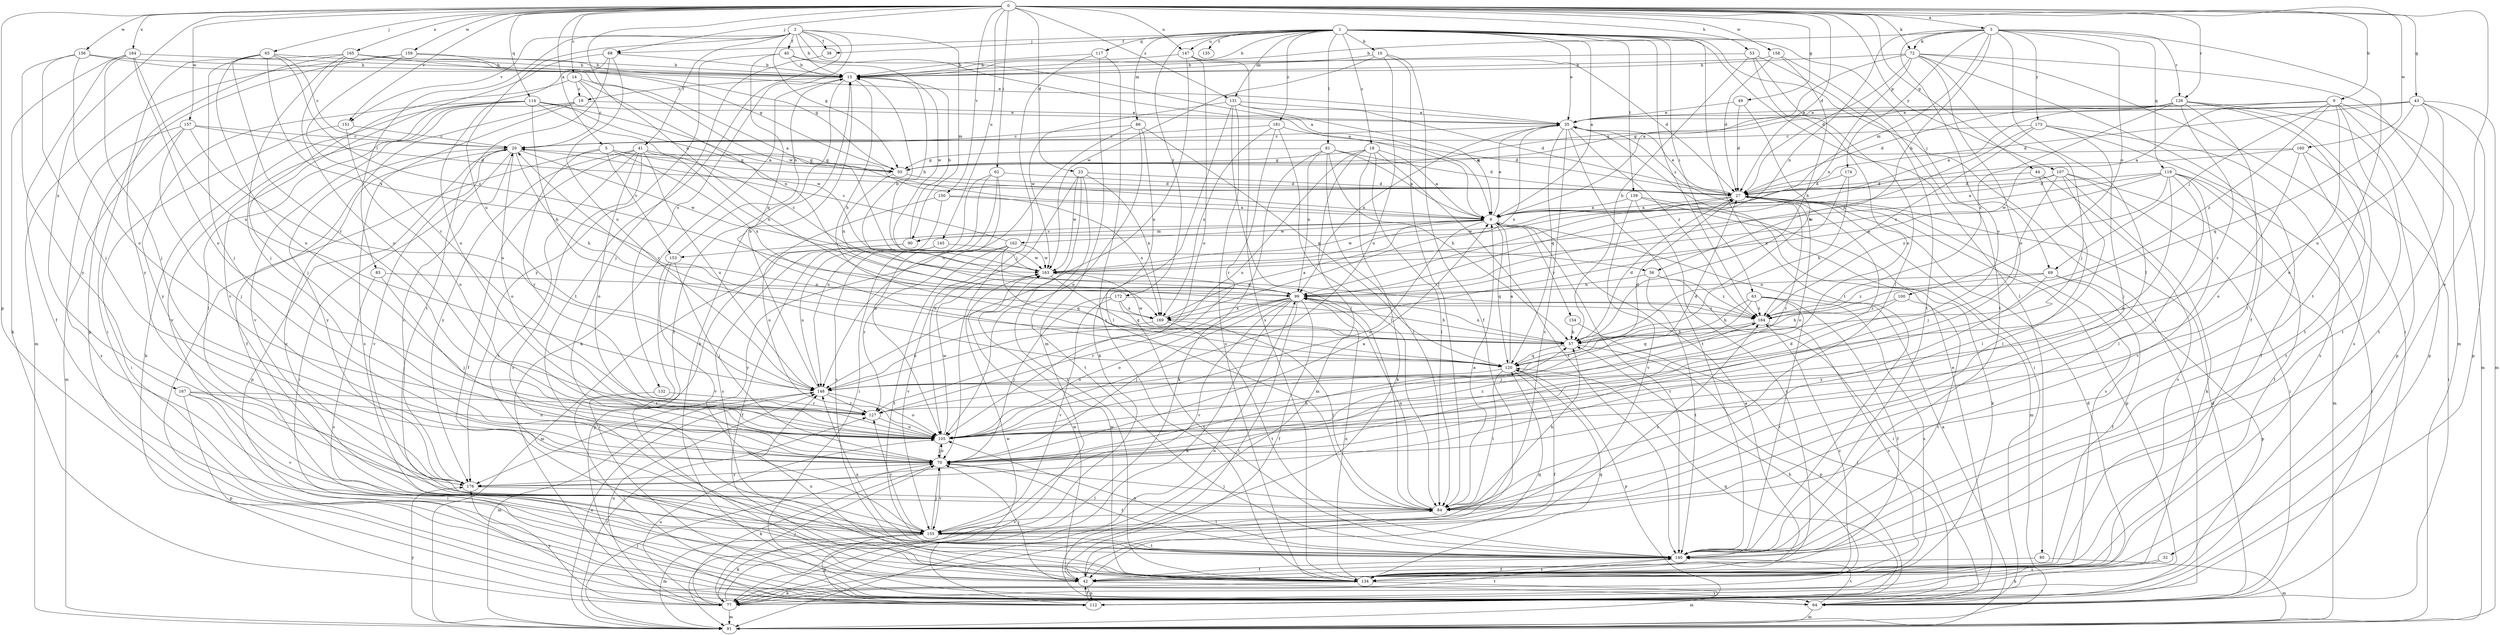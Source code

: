 strict digraph  {
0;
1;
2;
3;
5;
6;
9;
10;
13;
14;
18;
19;
20;
23;
27;
32;
35;
38;
40;
41;
42;
43;
44;
49;
50;
53;
56;
57;
62;
63;
64;
65;
68;
69;
70;
72;
77;
80;
81;
83;
84;
86;
90;
91;
99;
100;
105;
107;
112;
114;
117;
119;
120;
126;
127;
131;
132;
134;
135;
139;
140;
145;
147;
148;
150;
151;
153;
154;
155;
156;
157;
158;
159;
160;
162;
163;
164;
165;
167;
169;
172;
173;
174;
176;
181;
184;
0 -> 3  [label=a];
0 -> 5  [label=a];
0 -> 9  [label=b];
0 -> 14  [label=c];
0 -> 23  [label=d];
0 -> 27  [label=d];
0 -> 32  [label=e];
0 -> 43  [label=g];
0 -> 44  [label=g];
0 -> 49  [label=g];
0 -> 53  [label=h];
0 -> 62  [label=i];
0 -> 65  [label=j];
0 -> 68  [label=j];
0 -> 72  [label=k];
0 -> 99  [label=n];
0 -> 107  [label=p];
0 -> 112  [label=p];
0 -> 114  [label=q];
0 -> 126  [label=r];
0 -> 131  [label=s];
0 -> 145  [label=u];
0 -> 147  [label=u];
0 -> 150  [label=v];
0 -> 151  [label=v];
0 -> 156  [label=w];
0 -> 157  [label=w];
0 -> 158  [label=w];
0 -> 159  [label=w];
0 -> 160  [label=w];
0 -> 164  [label=x];
0 -> 165  [label=x];
0 -> 167  [label=x];
1 -> 6  [label=a];
1 -> 10  [label=b];
1 -> 13  [label=b];
1 -> 18  [label=c];
1 -> 35  [label=e];
1 -> 38  [label=f];
1 -> 63  [label=i];
1 -> 64  [label=i];
1 -> 68  [label=j];
1 -> 69  [label=j];
1 -> 80  [label=l];
1 -> 81  [label=l];
1 -> 86  [label=m];
1 -> 117  [label=q];
1 -> 131  [label=s];
1 -> 135  [label=t];
1 -> 139  [label=t];
1 -> 140  [label=t];
1 -> 147  [label=u];
1 -> 172  [label=y];
1 -> 181  [label=z];
1 -> 184  [label=z];
2 -> 6  [label=a];
2 -> 13  [label=b];
2 -> 38  [label=f];
2 -> 40  [label=f];
2 -> 41  [label=f];
2 -> 50  [label=g];
2 -> 83  [label=l];
2 -> 90  [label=m];
2 -> 132  [label=s];
2 -> 140  [label=t];
2 -> 148  [label=u];
2 -> 151  [label=v];
3 -> 13  [label=b];
3 -> 56  [label=h];
3 -> 72  [label=k];
3 -> 84  [label=l];
3 -> 90  [label=m];
3 -> 99  [label=n];
3 -> 100  [label=o];
3 -> 105  [label=o];
3 -> 119  [label=q];
3 -> 126  [label=r];
3 -> 140  [label=t];
3 -> 173  [label=y];
3 -> 174  [label=y];
5 -> 27  [label=d];
5 -> 50  [label=g];
5 -> 64  [label=i];
5 -> 127  [label=r];
5 -> 153  [label=v];
5 -> 169  [label=x];
6 -> 35  [label=e];
6 -> 90  [label=m];
6 -> 105  [label=o];
6 -> 120  [label=q];
6 -> 140  [label=t];
6 -> 153  [label=v];
6 -> 154  [label=v];
6 -> 162  [label=w];
6 -> 163  [label=w];
9 -> 6  [label=a];
9 -> 35  [label=e];
9 -> 50  [label=g];
9 -> 69  [label=j];
9 -> 91  [label=m];
9 -> 105  [label=o];
9 -> 112  [label=p];
9 -> 140  [label=t];
9 -> 184  [label=z];
10 -> 13  [label=b];
10 -> 42  [label=f];
10 -> 84  [label=l];
10 -> 105  [label=o];
10 -> 163  [label=w];
13 -> 19  [label=c];
13 -> 42  [label=f];
13 -> 56  [label=h];
13 -> 57  [label=h];
13 -> 77  [label=k];
14 -> 6  [label=a];
14 -> 19  [label=c];
14 -> 20  [label=c];
14 -> 70  [label=j];
14 -> 99  [label=n];
18 -> 6  [label=a];
18 -> 50  [label=g];
18 -> 77  [label=k];
18 -> 84  [label=l];
18 -> 91  [label=m];
18 -> 140  [label=t];
18 -> 148  [label=u];
19 -> 35  [label=e];
19 -> 42  [label=f];
19 -> 134  [label=s];
19 -> 155  [label=v];
20 -> 50  [label=g];
20 -> 57  [label=h];
20 -> 64  [label=i];
20 -> 105  [label=o];
20 -> 112  [label=p];
20 -> 155  [label=v];
20 -> 163  [label=w];
20 -> 176  [label=y];
23 -> 27  [label=d];
23 -> 105  [label=o];
23 -> 134  [label=s];
23 -> 140  [label=t];
23 -> 163  [label=w];
23 -> 169  [label=x];
27 -> 6  [label=a];
27 -> 35  [label=e];
27 -> 105  [label=o];
27 -> 112  [label=p];
27 -> 127  [label=r];
27 -> 134  [label=s];
27 -> 163  [label=w];
32 -> 77  [label=k];
32 -> 134  [label=s];
35 -> 20  [label=c];
35 -> 64  [label=i];
35 -> 99  [label=n];
35 -> 120  [label=q];
35 -> 140  [label=t];
35 -> 155  [label=v];
35 -> 169  [label=x];
35 -> 184  [label=z];
38 -> 70  [label=j];
40 -> 6  [label=a];
40 -> 13  [label=b];
40 -> 120  [label=q];
40 -> 163  [label=w];
40 -> 176  [label=y];
41 -> 42  [label=f];
41 -> 50  [label=g];
41 -> 99  [label=n];
41 -> 105  [label=o];
41 -> 134  [label=s];
41 -> 140  [label=t];
41 -> 148  [label=u];
41 -> 176  [label=y];
42 -> 64  [label=i];
42 -> 70  [label=j];
42 -> 112  [label=p];
42 -> 120  [label=q];
42 -> 148  [label=u];
42 -> 163  [label=w];
43 -> 27  [label=d];
43 -> 35  [label=e];
43 -> 50  [label=g];
43 -> 91  [label=m];
43 -> 112  [label=p];
43 -> 120  [label=q];
43 -> 140  [label=t];
43 -> 148  [label=u];
44 -> 27  [label=d];
44 -> 84  [label=l];
44 -> 134  [label=s];
49 -> 27  [label=d];
49 -> 35  [label=e];
49 -> 57  [label=h];
50 -> 27  [label=d];
50 -> 99  [label=n];
53 -> 13  [label=b];
53 -> 57  [label=h];
53 -> 84  [label=l];
53 -> 105  [label=o];
53 -> 140  [label=t];
56 -> 64  [label=i];
56 -> 99  [label=n];
56 -> 140  [label=t];
56 -> 184  [label=z];
57 -> 27  [label=d];
57 -> 99  [label=n];
57 -> 112  [label=p];
57 -> 120  [label=q];
57 -> 163  [label=w];
62 -> 27  [label=d];
62 -> 64  [label=i];
62 -> 105  [label=o];
62 -> 134  [label=s];
62 -> 148  [label=u];
63 -> 42  [label=f];
63 -> 57  [label=h];
63 -> 70  [label=j];
63 -> 134  [label=s];
63 -> 140  [label=t];
63 -> 184  [label=z];
64 -> 13  [label=b];
64 -> 27  [label=d];
64 -> 35  [label=e];
64 -> 91  [label=m];
64 -> 140  [label=t];
65 -> 13  [label=b];
65 -> 20  [label=c];
65 -> 70  [label=j];
65 -> 105  [label=o];
65 -> 127  [label=r];
65 -> 169  [label=x];
65 -> 184  [label=z];
68 -> 13  [label=b];
68 -> 105  [label=o];
68 -> 140  [label=t];
68 -> 148  [label=u];
68 -> 155  [label=v];
69 -> 42  [label=f];
69 -> 99  [label=n];
69 -> 112  [label=p];
69 -> 176  [label=y];
69 -> 184  [label=z];
70 -> 6  [label=a];
70 -> 57  [label=h];
70 -> 77  [label=k];
70 -> 105  [label=o];
70 -> 140  [label=t];
70 -> 155  [label=v];
70 -> 176  [label=y];
70 -> 184  [label=z];
72 -> 6  [label=a];
72 -> 13  [label=b];
72 -> 27  [label=d];
72 -> 42  [label=f];
72 -> 64  [label=i];
72 -> 70  [label=j];
72 -> 91  [label=m];
72 -> 99  [label=n];
72 -> 105  [label=o];
77 -> 27  [label=d];
77 -> 57  [label=h];
77 -> 70  [label=j];
77 -> 91  [label=m];
77 -> 105  [label=o];
77 -> 140  [label=t];
77 -> 148  [label=u];
77 -> 163  [label=w];
77 -> 176  [label=y];
80 -> 42  [label=f];
80 -> 91  [label=m];
81 -> 6  [label=a];
81 -> 27  [label=d];
81 -> 50  [label=g];
81 -> 57  [label=h];
81 -> 77  [label=k];
81 -> 84  [label=l];
81 -> 99  [label=n];
83 -> 70  [label=j];
83 -> 99  [label=n];
83 -> 134  [label=s];
84 -> 6  [label=a];
84 -> 57  [label=h];
84 -> 70  [label=j];
84 -> 99  [label=n];
84 -> 155  [label=v];
86 -> 20  [label=c];
86 -> 84  [label=l];
86 -> 105  [label=o];
86 -> 120  [label=q];
86 -> 148  [label=u];
90 -> 13  [label=b];
90 -> 91  [label=m];
90 -> 112  [label=p];
91 -> 6  [label=a];
91 -> 70  [label=j];
91 -> 127  [label=r];
91 -> 148  [label=u];
91 -> 176  [label=y];
99 -> 13  [label=b];
99 -> 42  [label=f];
99 -> 64  [label=i];
99 -> 70  [label=j];
99 -> 77  [label=k];
99 -> 105  [label=o];
99 -> 127  [label=r];
99 -> 155  [label=v];
99 -> 169  [label=x];
99 -> 184  [label=z];
100 -> 57  [label=h];
100 -> 140  [label=t];
100 -> 184  [label=z];
105 -> 70  [label=j];
105 -> 163  [label=w];
107 -> 6  [label=a];
107 -> 27  [label=d];
107 -> 64  [label=i];
107 -> 70  [label=j];
107 -> 77  [label=k];
107 -> 84  [label=l];
107 -> 91  [label=m];
112 -> 42  [label=f];
112 -> 99  [label=n];
112 -> 120  [label=q];
114 -> 6  [label=a];
114 -> 35  [label=e];
114 -> 57  [label=h];
114 -> 77  [label=k];
114 -> 84  [label=l];
114 -> 155  [label=v];
114 -> 163  [label=w];
114 -> 176  [label=y];
114 -> 184  [label=z];
117 -> 13  [label=b];
117 -> 70  [label=j];
117 -> 91  [label=m];
117 -> 134  [label=s];
119 -> 27  [label=d];
119 -> 42  [label=f];
119 -> 64  [label=i];
119 -> 84  [label=l];
119 -> 99  [label=n];
119 -> 105  [label=o];
119 -> 155  [label=v];
119 -> 163  [label=w];
119 -> 184  [label=z];
120 -> 6  [label=a];
120 -> 20  [label=c];
120 -> 27  [label=d];
120 -> 42  [label=f];
120 -> 84  [label=l];
120 -> 112  [label=p];
120 -> 148  [label=u];
126 -> 6  [label=a];
126 -> 27  [label=d];
126 -> 35  [label=e];
126 -> 84  [label=l];
126 -> 112  [label=p];
126 -> 127  [label=r];
126 -> 134  [label=s];
126 -> 140  [label=t];
126 -> 184  [label=z];
127 -> 105  [label=o];
131 -> 6  [label=a];
131 -> 27  [label=d];
131 -> 35  [label=e];
131 -> 77  [label=k];
131 -> 84  [label=l];
131 -> 134  [label=s];
131 -> 163  [label=w];
132 -> 64  [label=i];
132 -> 127  [label=r];
134 -> 6  [label=a];
134 -> 77  [label=k];
134 -> 91  [label=m];
134 -> 99  [label=n];
134 -> 120  [label=q];
134 -> 163  [label=w];
134 -> 184  [label=z];
139 -> 6  [label=a];
139 -> 77  [label=k];
139 -> 91  [label=m];
139 -> 134  [label=s];
139 -> 155  [label=v];
140 -> 42  [label=f];
140 -> 105  [label=o];
140 -> 134  [label=s];
140 -> 148  [label=u];
145 -> 42  [label=f];
145 -> 148  [label=u];
145 -> 163  [label=w];
147 -> 13  [label=b];
147 -> 27  [label=d];
147 -> 105  [label=o];
147 -> 134  [label=s];
147 -> 148  [label=u];
148 -> 13  [label=b];
148 -> 27  [label=d];
148 -> 91  [label=m];
148 -> 105  [label=o];
148 -> 127  [label=r];
150 -> 6  [label=a];
150 -> 105  [label=o];
150 -> 134  [label=s];
150 -> 169  [label=x];
151 -> 20  [label=c];
151 -> 64  [label=i];
151 -> 105  [label=o];
153 -> 13  [label=b];
153 -> 64  [label=i];
153 -> 70  [label=j];
153 -> 155  [label=v];
154 -> 57  [label=h];
154 -> 64  [label=i];
155 -> 20  [label=c];
155 -> 70  [label=j];
155 -> 77  [label=k];
155 -> 84  [label=l];
155 -> 91  [label=m];
155 -> 112  [label=p];
155 -> 127  [label=r];
155 -> 140  [label=t];
155 -> 184  [label=z];
156 -> 13  [label=b];
156 -> 35  [label=e];
156 -> 70  [label=j];
156 -> 105  [label=o];
156 -> 176  [label=y];
157 -> 20  [label=c];
157 -> 27  [label=d];
157 -> 70  [label=j];
157 -> 91  [label=m];
157 -> 134  [label=s];
157 -> 148  [label=u];
158 -> 13  [label=b];
158 -> 27  [label=d];
158 -> 57  [label=h];
158 -> 140  [label=t];
159 -> 13  [label=b];
159 -> 50  [label=g];
159 -> 91  [label=m];
159 -> 112  [label=p];
159 -> 127  [label=r];
160 -> 50  [label=g];
160 -> 64  [label=i];
160 -> 105  [label=o];
160 -> 140  [label=t];
160 -> 163  [label=w];
162 -> 20  [label=c];
162 -> 120  [label=q];
162 -> 127  [label=r];
162 -> 140  [label=t];
162 -> 155  [label=v];
162 -> 163  [label=w];
162 -> 176  [label=y];
163 -> 99  [label=n];
163 -> 120  [label=q];
164 -> 13  [label=b];
164 -> 42  [label=f];
164 -> 70  [label=j];
164 -> 77  [label=k];
164 -> 105  [label=o];
164 -> 148  [label=u];
165 -> 13  [label=b];
165 -> 50  [label=g];
165 -> 64  [label=i];
165 -> 70  [label=j];
165 -> 105  [label=o];
165 -> 163  [label=w];
165 -> 176  [label=y];
167 -> 64  [label=i];
167 -> 105  [label=o];
167 -> 112  [label=p];
167 -> 127  [label=r];
167 -> 155  [label=v];
169 -> 6  [label=a];
169 -> 84  [label=l];
169 -> 140  [label=t];
169 -> 148  [label=u];
172 -> 57  [label=h];
172 -> 70  [label=j];
172 -> 140  [label=t];
172 -> 155  [label=v];
172 -> 169  [label=x];
173 -> 20  [label=c];
173 -> 42  [label=f];
173 -> 70  [label=j];
173 -> 99  [label=n];
173 -> 134  [label=s];
173 -> 184  [label=z];
174 -> 27  [label=d];
174 -> 57  [label=h];
174 -> 169  [label=x];
176 -> 20  [label=c];
176 -> 27  [label=d];
176 -> 84  [label=l];
181 -> 20  [label=c];
181 -> 27  [label=d];
181 -> 84  [label=l];
181 -> 127  [label=r];
181 -> 169  [label=x];
184 -> 57  [label=h];
184 -> 120  [label=q];
184 -> 134  [label=s];
}
